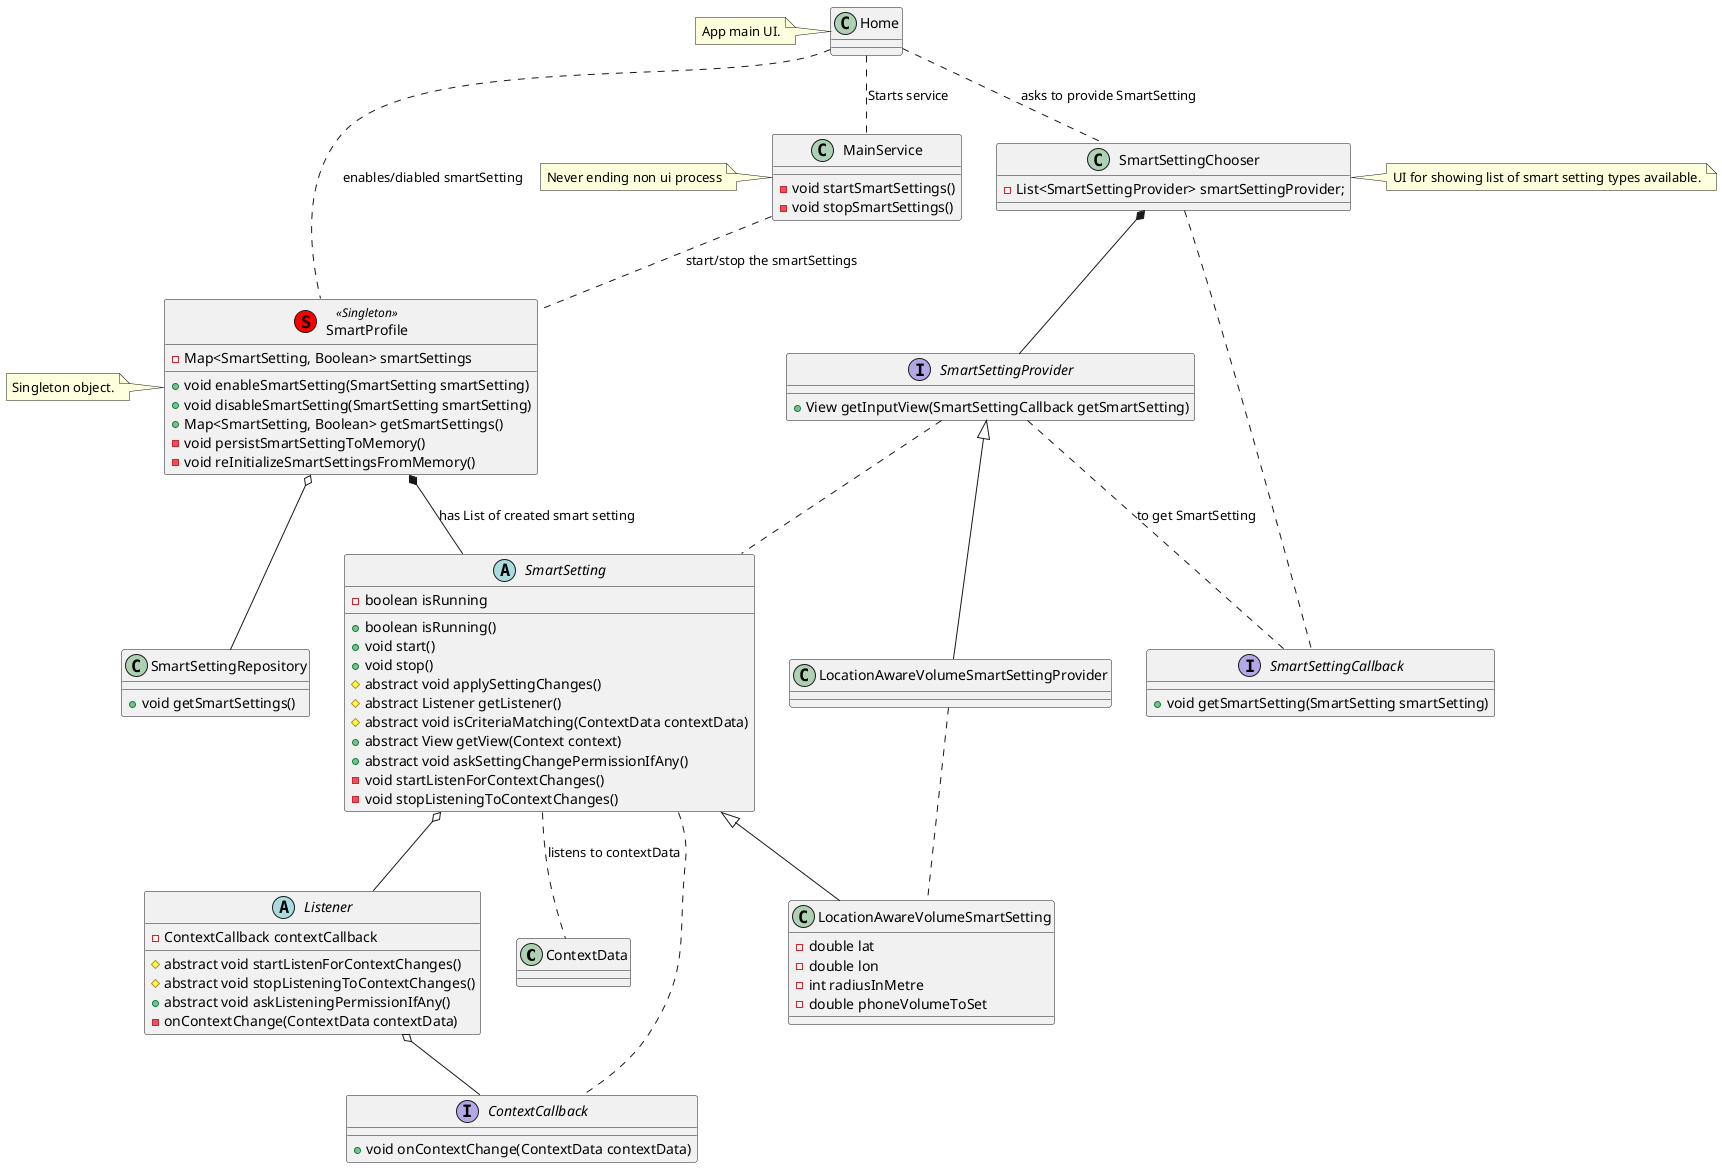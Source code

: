 @startuml

class ContextData {

}

abstract class SmartSetting {
    - boolean isRunning
    + boolean isRunning()
    + void start()
    + void stop()
    # abstract void applySettingChanges()
    # abstract Listener getListener()
    # abstract void isCriteriaMatching(ContextData contextData)
    + abstract View getView(Context context)
    + abstract void askSettingChangePermissionIfAny()
    - void startListenForContextChanges()
    - void stopListeningToContextChanges()
}

interface ContextCallback {
    + void onContextChange(ContextData contextData)
}

abstract class Listener {
    - ContextCallback contextCallback
    # abstract void startListenForContextChanges()
    # abstract void stopListeningToContextChanges()
    + abstract void askListeningPermissionIfAny()
    - onContextChange(ContextData contextData)
}

Listener o-- ContextCallback

SmartSetting .. ContextCallback

SmartSetting o-- Listener

SmartSetting .. ContextData : listens to contextData

interface SmartSettingProvider {
    + View getInputView(SmartSettingCallback getSmartSetting)
}

interface SmartSettingCallback {
    + void getSmartSetting(SmartSetting smartSetting)
}


SmartSettingProvider .. SmartSettingCallback : to get SmartSetting

SmartSettingChooser .. SmartSettingCallback

SmartSettingProvider .. SmartSetting

class SmartProfile <<(S,red) Singleton>> {
    - Map<SmartSetting, Boolean> smartSettings
    + void enableSmartSetting(SmartSetting smartSetting)
    + void disableSmartSetting(SmartSetting smartSetting)
    + Map<SmartSetting, Boolean> getSmartSettings()
    - void persistSmartSettingToMemory()
    - void reInitializeSmartSettingsFromMemory()
}

note left of SmartProfile
Singleton object.
end note

SmartProfile *-- SmartSetting : has List of created smart setting

class SmartSettingChooser {
    - List<SmartSettingProvider> smartSettingProvider;
}

note right of SmartSettingChooser
UI for showing list of smart setting types available.
end note

SmartSettingChooser *-- SmartSettingProvider


class Home {

}

note left of Home {
    App main UI.
}

Home .. SmartProfile : enables/diabled smartSetting
Home .. SmartSettingChooser : asks to provide SmartSetting

class MainService {
    - void startSmartSettings()
    - void stopSmartSettings()
}

note left of MainService
Never ending non ui process
end note

MainService .. SmartProfile : start/stop the smartSettings

Home .. MainService : Starts service


class LocationAwareVolumeSmartSetting {
    - double lat
    - double lon
    - int radiusInMetre
    - double phoneVolumeToSet
}

SmartSetting <|-- LocationAwareVolumeSmartSetting

class LocationAwareVolumeSmartSettingProvider {
}

SmartSettingProvider <|-- LocationAwareVolumeSmartSettingProvider

LocationAwareVolumeSmartSettingProvider .. LocationAwareVolumeSmartSetting

class SmartSettingRepository {
    + void getSmartSettings()
}

SmartProfile o-- SmartSettingRepository

@enduml